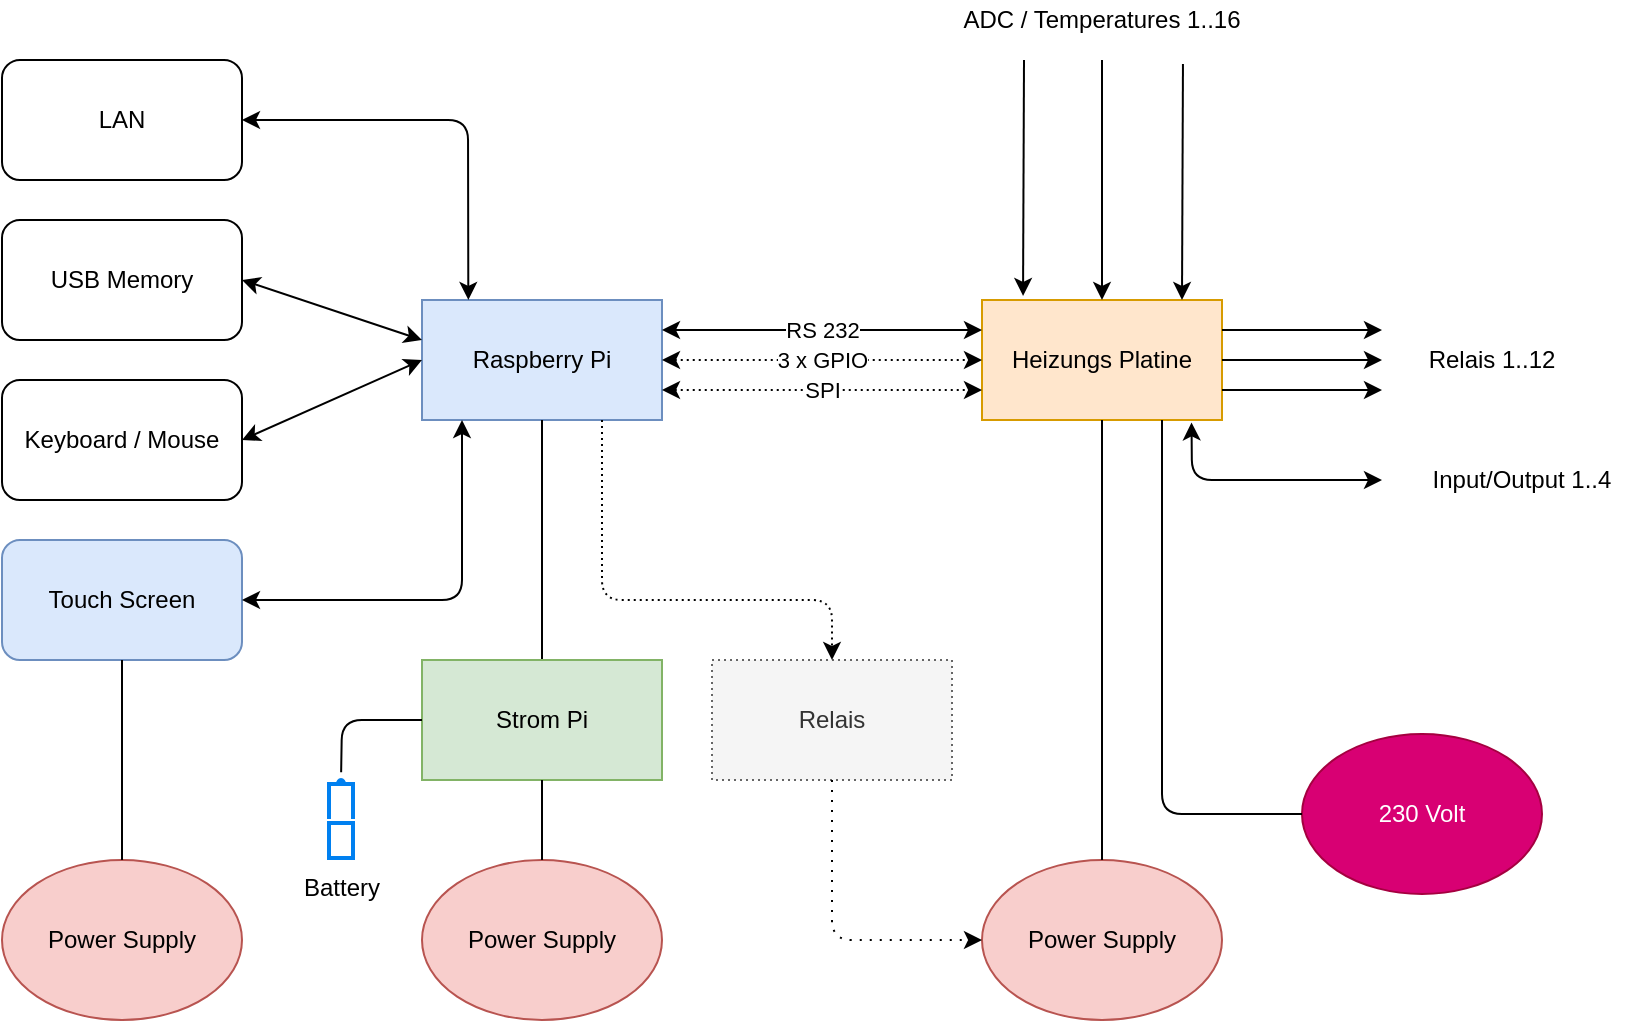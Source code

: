 <mxfile version="21.1.2" type="device">
  <diagram id="5rwaiKbXUgmin0ZkIKxY" name="Page-1">
    <mxGraphModel dx="2060" dy="1181" grid="1" gridSize="10" guides="1" tooltips="1" connect="1" arrows="1" fold="1" page="1" pageScale="1" pageWidth="1169" pageHeight="827" math="0" shadow="0">
      <root>
        <mxCell id="0" />
        <mxCell id="1" parent="0" />
        <mxCell id="Fh091kdzQL0ayFXfkAHO-1" value="Raspberry Pi" style="rounded=0;whiteSpace=wrap;html=1;fillColor=#dae8fc;strokeColor=#6c8ebf;" parent="1" vertex="1">
          <mxGeometry x="400" y="230" width="120" height="60" as="geometry" />
        </mxCell>
        <mxCell id="Fh091kdzQL0ayFXfkAHO-2" value="Heizungs Platine" style="rounded=0;whiteSpace=wrap;html=1;fillColor=#ffe6cc;strokeColor=#d79b00;" parent="1" vertex="1">
          <mxGeometry x="680" y="230" width="120" height="60" as="geometry" />
        </mxCell>
        <mxCell id="Fh091kdzQL0ayFXfkAHO-4" value="Touch Screen" style="rounded=1;whiteSpace=wrap;html=1;fillColor=#dae8fc;strokeColor=#6c8ebf;" parent="1" vertex="1">
          <mxGeometry x="190" y="350" width="120" height="60" as="geometry" />
        </mxCell>
        <mxCell id="Fh091kdzQL0ayFXfkAHO-5" value="USB Memory" style="rounded=1;whiteSpace=wrap;html=1;" parent="1" vertex="1">
          <mxGeometry x="190" y="190" width="120" height="60" as="geometry" />
        </mxCell>
        <mxCell id="Fh091kdzQL0ayFXfkAHO-6" value="LAN" style="rounded=1;whiteSpace=wrap;html=1;" parent="1" vertex="1">
          <mxGeometry x="190" y="110" width="120" height="60" as="geometry" />
        </mxCell>
        <mxCell id="Fh091kdzQL0ayFXfkAHO-7" value="Keyboard / Mouse" style="rounded=1;whiteSpace=wrap;html=1;" parent="1" vertex="1">
          <mxGeometry x="190" y="270" width="120" height="60" as="geometry" />
        </mxCell>
        <mxCell id="Fh091kdzQL0ayFXfkAHO-8" value="Power Supply" style="ellipse;whiteSpace=wrap;html=1;fillColor=#f8cecc;strokeColor=#b85450;" parent="1" vertex="1">
          <mxGeometry x="190" y="510" width="120" height="80" as="geometry" />
        </mxCell>
        <mxCell id="Fh091kdzQL0ayFXfkAHO-9" value="Power Supply" style="ellipse;whiteSpace=wrap;html=1;fillColor=#f8cecc;strokeColor=#b85450;" parent="1" vertex="1">
          <mxGeometry x="400" y="510" width="120" height="80" as="geometry" />
        </mxCell>
        <mxCell id="Fh091kdzQL0ayFXfkAHO-10" value="Power Supply" style="ellipse;whiteSpace=wrap;html=1;fillColor=#f8cecc;strokeColor=#b85450;" parent="1" vertex="1">
          <mxGeometry x="680" y="510" width="120" height="80" as="geometry" />
        </mxCell>
        <mxCell id="Fh091kdzQL0ayFXfkAHO-11" value="" style="endArrow=none;html=1;entryX=0.5;entryY=1;entryDx=0;entryDy=0;" parent="1" source="Fh091kdzQL0ayFXfkAHO-8" target="Fh091kdzQL0ayFXfkAHO-4" edge="1">
          <mxGeometry width="50" height="50" relative="1" as="geometry">
            <mxPoint x="390" y="610" as="sourcePoint" />
            <mxPoint x="440" y="560" as="targetPoint" />
          </mxGeometry>
        </mxCell>
        <mxCell id="Fh091kdzQL0ayFXfkAHO-16" value="" style="endArrow=none;html=1;entryX=0.5;entryY=1;entryDx=0;entryDy=0;startArrow=none;" parent="1" source="Fh091kdzQL0ayFXfkAHO-25" target="Fh091kdzQL0ayFXfkAHO-1" edge="1">
          <mxGeometry width="50" height="50" relative="1" as="geometry">
            <mxPoint x="470" y="400" as="sourcePoint" />
            <mxPoint x="470" y="310" as="targetPoint" />
          </mxGeometry>
        </mxCell>
        <mxCell id="Fh091kdzQL0ayFXfkAHO-17" value="" style="endArrow=none;html=1;entryX=0.5;entryY=1;entryDx=0;entryDy=0;exitX=0.5;exitY=0;exitDx=0;exitDy=0;" parent="1" source="Fh091kdzQL0ayFXfkAHO-10" target="Fh091kdzQL0ayFXfkAHO-2" edge="1">
          <mxGeometry width="50" height="50" relative="1" as="geometry">
            <mxPoint x="730" y="490" as="sourcePoint" />
            <mxPoint x="750" y="330" as="targetPoint" />
          </mxGeometry>
        </mxCell>
        <mxCell id="Fh091kdzQL0ayFXfkAHO-21" value="" style="endArrow=classic;startArrow=classic;html=1;exitX=1;exitY=0.5;exitDx=0;exitDy=0;" parent="1" source="Fh091kdzQL0ayFXfkAHO-4" edge="1">
          <mxGeometry width="50" height="50" relative="1" as="geometry">
            <mxPoint x="340" y="390" as="sourcePoint" />
            <mxPoint x="420" y="290" as="targetPoint" />
            <Array as="points">
              <mxPoint x="420" y="380" />
            </Array>
          </mxGeometry>
        </mxCell>
        <mxCell id="Fh091kdzQL0ayFXfkAHO-22" value="" style="endArrow=classic;startArrow=classic;html=1;entryX=0;entryY=0.5;entryDx=0;entryDy=0;" parent="1" target="Fh091kdzQL0ayFXfkAHO-1" edge="1">
          <mxGeometry width="50" height="50" relative="1" as="geometry">
            <mxPoint x="310" y="300" as="sourcePoint" />
            <mxPoint x="360" y="260" as="targetPoint" />
          </mxGeometry>
        </mxCell>
        <mxCell id="Fh091kdzQL0ayFXfkAHO-23" value="" style="endArrow=classic;startArrow=classic;html=1;exitX=1;exitY=0.5;exitDx=0;exitDy=0;" parent="1" source="Fh091kdzQL0ayFXfkAHO-5" edge="1">
          <mxGeometry width="50" height="50" relative="1" as="geometry">
            <mxPoint x="330" y="220" as="sourcePoint" />
            <mxPoint x="400" y="250" as="targetPoint" />
          </mxGeometry>
        </mxCell>
        <mxCell id="Fh091kdzQL0ayFXfkAHO-24" value="" style="endArrow=classic;startArrow=classic;html=1;exitX=1;exitY=0.5;exitDx=0;exitDy=0;entryX=0.193;entryY=-0.001;entryDx=0;entryDy=0;entryPerimeter=0;" parent="1" source="Fh091kdzQL0ayFXfkAHO-6" target="Fh091kdzQL0ayFXfkAHO-1" edge="1">
          <mxGeometry width="50" height="50" relative="1" as="geometry">
            <mxPoint x="370" y="200" as="sourcePoint" />
            <mxPoint x="420" y="150" as="targetPoint" />
            <Array as="points">
              <mxPoint x="423" y="140" />
            </Array>
          </mxGeometry>
        </mxCell>
        <mxCell id="Fh091kdzQL0ayFXfkAHO-25" value="Strom Pi" style="rounded=0;whiteSpace=wrap;html=1;fillColor=#d5e8d4;strokeColor=#82b366;" parent="1" vertex="1">
          <mxGeometry x="400" y="410" width="120" height="60" as="geometry" />
        </mxCell>
        <mxCell id="Fh091kdzQL0ayFXfkAHO-26" value="" style="endArrow=none;html=1;entryX=0.5;entryY=1;entryDx=0;entryDy=0;" parent="1" source="Fh091kdzQL0ayFXfkAHO-9" target="Fh091kdzQL0ayFXfkAHO-25" edge="1">
          <mxGeometry width="50" height="50" relative="1" as="geometry">
            <mxPoint x="460" y="510" as="sourcePoint" />
            <mxPoint x="460" y="290" as="targetPoint" />
          </mxGeometry>
        </mxCell>
        <mxCell id="Fh091kdzQL0ayFXfkAHO-34" value="RS 232" style="endArrow=classic;startArrow=classic;html=1;entryX=0;entryY=0.25;entryDx=0;entryDy=0;exitX=1;exitY=0.25;exitDx=0;exitDy=0;" parent="1" source="Fh091kdzQL0ayFXfkAHO-1" target="Fh091kdzQL0ayFXfkAHO-2" edge="1">
          <mxGeometry width="50" height="50" relative="1" as="geometry">
            <mxPoint x="390" y="610" as="sourcePoint" />
            <mxPoint x="440" y="560" as="targetPoint" />
          </mxGeometry>
        </mxCell>
        <mxCell id="Fh091kdzQL0ayFXfkAHO-35" value="3 x GPIO" style="endArrow=classic;startArrow=classic;html=1;dashed=1;dashPattern=1 2;" parent="1" edge="1">
          <mxGeometry width="50" height="50" relative="1" as="geometry">
            <mxPoint x="520" y="260" as="sourcePoint" />
            <mxPoint x="680" y="260" as="targetPoint" />
          </mxGeometry>
        </mxCell>
        <mxCell id="Fh091kdzQL0ayFXfkAHO-36" value="SPI" style="endArrow=classic;startArrow=classic;html=1;exitX=1;exitY=0.75;exitDx=0;exitDy=0;dashed=1;dashPattern=1 2;" parent="1" source="Fh091kdzQL0ayFXfkAHO-1" edge="1">
          <mxGeometry width="50" height="50" relative="1" as="geometry">
            <mxPoint x="540" y="265" as="sourcePoint" />
            <mxPoint x="680" y="275" as="targetPoint" />
          </mxGeometry>
        </mxCell>
        <mxCell id="Fh091kdzQL0ayFXfkAHO-37" value="230 Volt" style="ellipse;whiteSpace=wrap;html=1;fillColor=#d80073;strokeColor=#A50040;fontColor=#ffffff;" parent="1" vertex="1">
          <mxGeometry x="840" y="447" width="120" height="80" as="geometry" />
        </mxCell>
        <mxCell id="Fh091kdzQL0ayFXfkAHO-38" value="" style="endArrow=none;html=1;entryX=0;entryY=0.5;entryDx=0;entryDy=0;exitX=0.75;exitY=1;exitDx=0;exitDy=0;" parent="1" source="Fh091kdzQL0ayFXfkAHO-2" target="Fh091kdzQL0ayFXfkAHO-37" edge="1">
          <mxGeometry width="50" height="50" relative="1" as="geometry">
            <mxPoint x="390" y="640" as="sourcePoint" />
            <mxPoint x="440" y="590" as="targetPoint" />
            <Array as="points">
              <mxPoint x="770" y="487" />
            </Array>
          </mxGeometry>
        </mxCell>
        <mxCell id="Fh091kdzQL0ayFXfkAHO-42" value="" style="endArrow=classic;html=1;entryX=0.171;entryY=-0.034;entryDx=0;entryDy=0;entryPerimeter=0;" parent="1" target="Fh091kdzQL0ayFXfkAHO-2" edge="1">
          <mxGeometry width="50" height="50" relative="1" as="geometry">
            <mxPoint x="701" y="110" as="sourcePoint" />
            <mxPoint x="440" y="590" as="targetPoint" />
          </mxGeometry>
        </mxCell>
        <mxCell id="Fh091kdzQL0ayFXfkAHO-43" value="ADC / Temperatures 1..16" style="text;html=1;strokeColor=none;fillColor=none;align=center;verticalAlign=middle;whiteSpace=wrap;rounded=0;" parent="1" vertex="1">
          <mxGeometry x="665" y="80" width="150" height="20" as="geometry" />
        </mxCell>
        <mxCell id="Fh091kdzQL0ayFXfkAHO-44" value="" style="endArrow=classic;html=1;entryX=0.5;entryY=0;entryDx=0;entryDy=0;" parent="1" target="Fh091kdzQL0ayFXfkAHO-2" edge="1">
          <mxGeometry width="50" height="50" relative="1" as="geometry">
            <mxPoint x="740" y="110" as="sourcePoint" />
            <mxPoint x="740" y="220" as="targetPoint" />
          </mxGeometry>
        </mxCell>
        <mxCell id="Fh091kdzQL0ayFXfkAHO-45" value="" style="endArrow=classic;html=1;entryX=0.171;entryY=-0.034;entryDx=0;entryDy=0;entryPerimeter=0;" parent="1" edge="1">
          <mxGeometry width="50" height="50" relative="1" as="geometry">
            <mxPoint x="780.48" y="112.04" as="sourcePoint" />
            <mxPoint x="780" y="230.0" as="targetPoint" />
          </mxGeometry>
        </mxCell>
        <mxCell id="Fh091kdzQL0ayFXfkAHO-46" value="" style="endArrow=classic;html=1;exitX=1;exitY=0.25;exitDx=0;exitDy=0;" parent="1" source="Fh091kdzQL0ayFXfkAHO-2" edge="1">
          <mxGeometry width="50" height="50" relative="1" as="geometry">
            <mxPoint x="830" y="260" as="sourcePoint" />
            <mxPoint x="880" y="245" as="targetPoint" />
          </mxGeometry>
        </mxCell>
        <mxCell id="Fh091kdzQL0ayFXfkAHO-47" value="" style="endArrow=classic;html=1;exitX=1;exitY=0.5;exitDx=0;exitDy=0;" parent="1" source="Fh091kdzQL0ayFXfkAHO-2" edge="1">
          <mxGeometry width="50" height="50" relative="1" as="geometry">
            <mxPoint x="810" y="255" as="sourcePoint" />
            <mxPoint x="880" y="260" as="targetPoint" />
          </mxGeometry>
        </mxCell>
        <mxCell id="Fh091kdzQL0ayFXfkAHO-48" value="" style="endArrow=classic;html=1;exitX=1;exitY=0.75;exitDx=0;exitDy=0;" parent="1" source="Fh091kdzQL0ayFXfkAHO-2" edge="1">
          <mxGeometry width="50" height="50" relative="1" as="geometry">
            <mxPoint x="820" y="270" as="sourcePoint" />
            <mxPoint x="880" y="275" as="targetPoint" />
          </mxGeometry>
        </mxCell>
        <mxCell id="Fh091kdzQL0ayFXfkAHO-49" value="Relais 1..12" style="text;html=1;strokeColor=none;fillColor=none;align=center;verticalAlign=middle;whiteSpace=wrap;rounded=0;" parent="1" vertex="1">
          <mxGeometry x="890" y="250" width="90" height="20" as="geometry" />
        </mxCell>
        <mxCell id="Fh091kdzQL0ayFXfkAHO-50" value="" style="group" parent="1" vertex="1" connectable="0">
          <mxGeometry x="340" y="470" width="40" height="68.5" as="geometry" />
        </mxCell>
        <mxCell id="Fh091kdzQL0ayFXfkAHO-27" value="" style="html=1;verticalLabelPosition=bottom;align=center;labelBackgroundColor=#ffffff;verticalAlign=top;strokeWidth=2;strokeColor=#0080F0;shadow=0;dashed=0;shape=mxgraph.ios7.icons.battery;rotation=-90;" parent="Fh091kdzQL0ayFXfkAHO-50" vertex="1">
          <mxGeometry y="13.5" width="39" height="12" as="geometry" />
        </mxCell>
        <mxCell id="Fh091kdzQL0ayFXfkAHO-33" value="Battery" style="text;html=1;strokeColor=none;fillColor=none;align=center;verticalAlign=middle;whiteSpace=wrap;rounded=0;" parent="Fh091kdzQL0ayFXfkAHO-50" vertex="1">
          <mxGeometry y="38.5" width="40" height="30" as="geometry" />
        </mxCell>
        <mxCell id="Fh091kdzQL0ayFXfkAHO-52" value="" style="endArrow=none;html=1;exitX=1.1;exitY=0.506;exitDx=0;exitDy=0;exitPerimeter=0;entryX=0;entryY=0.5;entryDx=0;entryDy=0;" parent="1" source="Fh091kdzQL0ayFXfkAHO-27" target="Fh091kdzQL0ayFXfkAHO-25" edge="1">
          <mxGeometry width="50" height="50" relative="1" as="geometry">
            <mxPoint x="380" y="470" as="sourcePoint" />
            <mxPoint x="380" y="430" as="targetPoint" />
            <Array as="points">
              <mxPoint x="360" y="440" />
            </Array>
          </mxGeometry>
        </mxCell>
        <mxCell id="Fh091kdzQL0ayFXfkAHO-53" value="Relais" style="rounded=0;whiteSpace=wrap;html=1;fillColor=#f5f5f5;strokeColor=#666666;dashed=1;dashPattern=1 2;fontColor=#333333;" parent="1" vertex="1">
          <mxGeometry x="545" y="410" width="120" height="60" as="geometry" />
        </mxCell>
        <mxCell id="Fh091kdzQL0ayFXfkAHO-54" value="" style="endArrow=classic;html=1;entryX=0.5;entryY=0;entryDx=0;entryDy=0;exitX=0.75;exitY=1;exitDx=0;exitDy=0;dashed=1;dashPattern=1 2;" parent="1" source="Fh091kdzQL0ayFXfkAHO-1" target="Fh091kdzQL0ayFXfkAHO-53" edge="1">
          <mxGeometry width="50" height="50" relative="1" as="geometry">
            <mxPoint x="270" y="360" as="sourcePoint" />
            <mxPoint x="320" y="310" as="targetPoint" />
            <Array as="points">
              <mxPoint x="490" y="380" />
              <mxPoint x="605" y="380" />
            </Array>
          </mxGeometry>
        </mxCell>
        <mxCell id="Fh091kdzQL0ayFXfkAHO-56" value="" style="endArrow=classic;html=1;entryX=0;entryY=0.5;entryDx=0;entryDy=0;exitX=0.5;exitY=1;exitDx=0;exitDy=0;dashed=1;dashPattern=1 4;" parent="1" source="Fh091kdzQL0ayFXfkAHO-53" target="Fh091kdzQL0ayFXfkAHO-10" edge="1">
          <mxGeometry width="50" height="50" relative="1" as="geometry">
            <mxPoint x="270" y="360" as="sourcePoint" />
            <mxPoint x="320" y="310" as="targetPoint" />
            <Array as="points">
              <mxPoint x="605" y="550" />
            </Array>
          </mxGeometry>
        </mxCell>
        <mxCell id="PZIhQGH0S9CLJdP6aAKR-1" value="" style="endArrow=classic;html=1;rounded=1;entryX=0.873;entryY=1.02;entryDx=0;entryDy=0;entryPerimeter=0;endFill=1;startArrow=classic;startFill=1;" parent="1" target="Fh091kdzQL0ayFXfkAHO-2" edge="1">
          <mxGeometry width="50" height="50" relative="1" as="geometry">
            <mxPoint x="880" y="320" as="sourcePoint" />
            <mxPoint x="610" y="580" as="targetPoint" />
            <Array as="points">
              <mxPoint x="785" y="320" />
            </Array>
          </mxGeometry>
        </mxCell>
        <mxCell id="PZIhQGH0S9CLJdP6aAKR-2" value="Input/Output 1..4" style="text;html=1;strokeColor=none;fillColor=none;align=center;verticalAlign=middle;whiteSpace=wrap;rounded=0;" parent="1" vertex="1">
          <mxGeometry x="890" y="310" width="120" height="20" as="geometry" />
        </mxCell>
      </root>
    </mxGraphModel>
  </diagram>
</mxfile>
